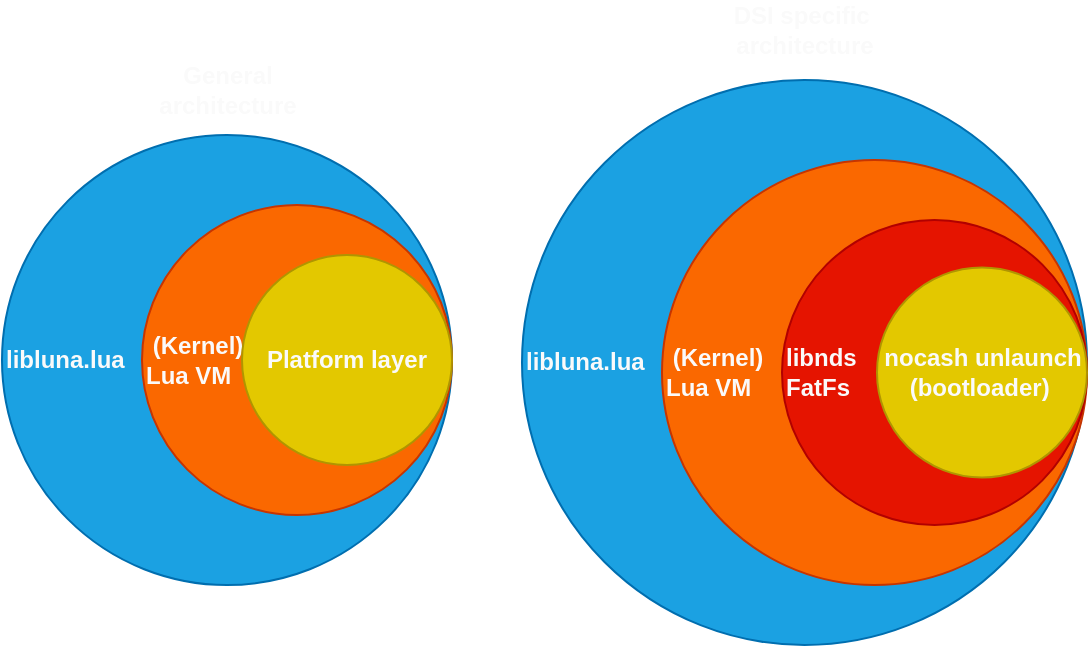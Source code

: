 <mxfile>
    <diagram id="8iH56mFGjFX-gQbeeyCd" name="Page-1">
        <mxGraphModel dx="708" dy="563" grid="1" gridSize="10" guides="1" tooltips="1" connect="1" arrows="1" fold="1" page="1" pageScale="1" pageWidth="850" pageHeight="1100" math="0" shadow="0">
            <root>
                <mxCell id="0"/>
                <mxCell id="1" parent="0"/>
                <mxCell id="5" value="&lt;font&gt;&lt;b&gt;libluna.lua&lt;/b&gt;&lt;/font&gt;" style="ellipse;whiteSpace=wrap;html=1;aspect=fixed;fillColor=#1ba1e2;strokeColor=#006EAF;align=left;fontColor=#FAFAFA;" parent="1" vertex="1">
                    <mxGeometry x="200" y="407.5" width="225" height="225" as="geometry"/>
                </mxCell>
                <mxCell id="3" value="&lt;div style=&quot;&quot;&gt;&lt;span style=&quot;background-color: initial;&quot;&gt;&lt;b&gt;&amp;nbsp;(Kernel)&lt;br&gt;Lua VM&lt;/b&gt;&lt;/span&gt;&lt;/div&gt;" style="ellipse;whiteSpace=wrap;html=1;aspect=fixed;fillColor=#fa6800;fontColor=#FAFAFA;strokeColor=#C73500;align=left;" parent="1" vertex="1">
                    <mxGeometry x="270" y="442.5" width="155" height="155" as="geometry"/>
                </mxCell>
                <mxCell id="2" value="&lt;b&gt;Platform layer&lt;/b&gt;" style="ellipse;whiteSpace=wrap;html=1;aspect=fixed;fillColor=#e3c800;fontColor=#FAFAFA;strokeColor=#B09500;" parent="1" vertex="1">
                    <mxGeometry x="320" y="467.5" width="105" height="105" as="geometry"/>
                </mxCell>
                <mxCell id="6" value="&lt;font&gt;&lt;b&gt;libluna.lua&lt;/b&gt;&lt;/font&gt;" style="ellipse;whiteSpace=wrap;html=1;aspect=fixed;fillColor=#1ba1e2;strokeColor=#006EAF;align=left;fontColor=#FAFAFA;" vertex="1" parent="1">
                    <mxGeometry x="460" y="380" width="282.5" height="282.5" as="geometry"/>
                </mxCell>
                <mxCell id="7" value="&lt;div style=&quot;&quot;&gt;&lt;span style=&quot;background-color: initial;&quot;&gt;&lt;b&gt;&amp;nbsp;(Kernel)&lt;br&gt;Lua VM&lt;/b&gt;&lt;/span&gt;&lt;/div&gt;" style="ellipse;whiteSpace=wrap;html=1;aspect=fixed;fillColor=#fa6800;fontColor=#FAFAFA;strokeColor=#C73500;align=left;" vertex="1" parent="1">
                    <mxGeometry x="530" y="420" width="212.5" height="212.5" as="geometry"/>
                </mxCell>
                <mxCell id="9" value="&lt;b&gt;libnds&lt;br&gt;FatFs&lt;/b&gt;" style="ellipse;whiteSpace=wrap;html=1;aspect=fixed;fillColor=#e51400;fontColor=#FAFAFA;strokeColor=#B20000;align=left;" vertex="1" parent="1">
                    <mxGeometry x="590" y="450" width="152.5" height="152.5" as="geometry"/>
                </mxCell>
                <mxCell id="8" value="&lt;b&gt;nocash unlaunch&lt;br&gt;(bootloader)&amp;nbsp;&lt;/b&gt;" style="ellipse;whiteSpace=wrap;html=1;aspect=fixed;fillColor=#e3c800;fontColor=#FAFAFA;strokeColor=#B09500;" vertex="1" parent="1">
                    <mxGeometry x="637.5" y="473.75" width="105" height="105" as="geometry"/>
                </mxCell>
                <mxCell id="11" value="&lt;b&gt;General architecture&lt;/b&gt;" style="text;html=1;strokeColor=none;fillColor=none;align=center;verticalAlign=middle;whiteSpace=wrap;rounded=0;fontColor=#FAFAFA;" vertex="1" parent="1">
                    <mxGeometry x="282.5" y="370" width="60" height="30" as="geometry"/>
                </mxCell>
                <mxCell id="12" value="&lt;b&gt;DSI specific&amp;nbsp;&lt;br&gt;&lt;/b&gt;&lt;b&gt;architecture&lt;/b&gt;" style="text;html=1;strokeColor=none;fillColor=none;align=center;verticalAlign=middle;whiteSpace=wrap;rounded=0;fontColor=#FAFAFA;" vertex="1" parent="1">
                    <mxGeometry x="545.63" y="340" width="111.25" height="30" as="geometry"/>
                </mxCell>
            </root>
        </mxGraphModel>
    </diagram>
</mxfile>
